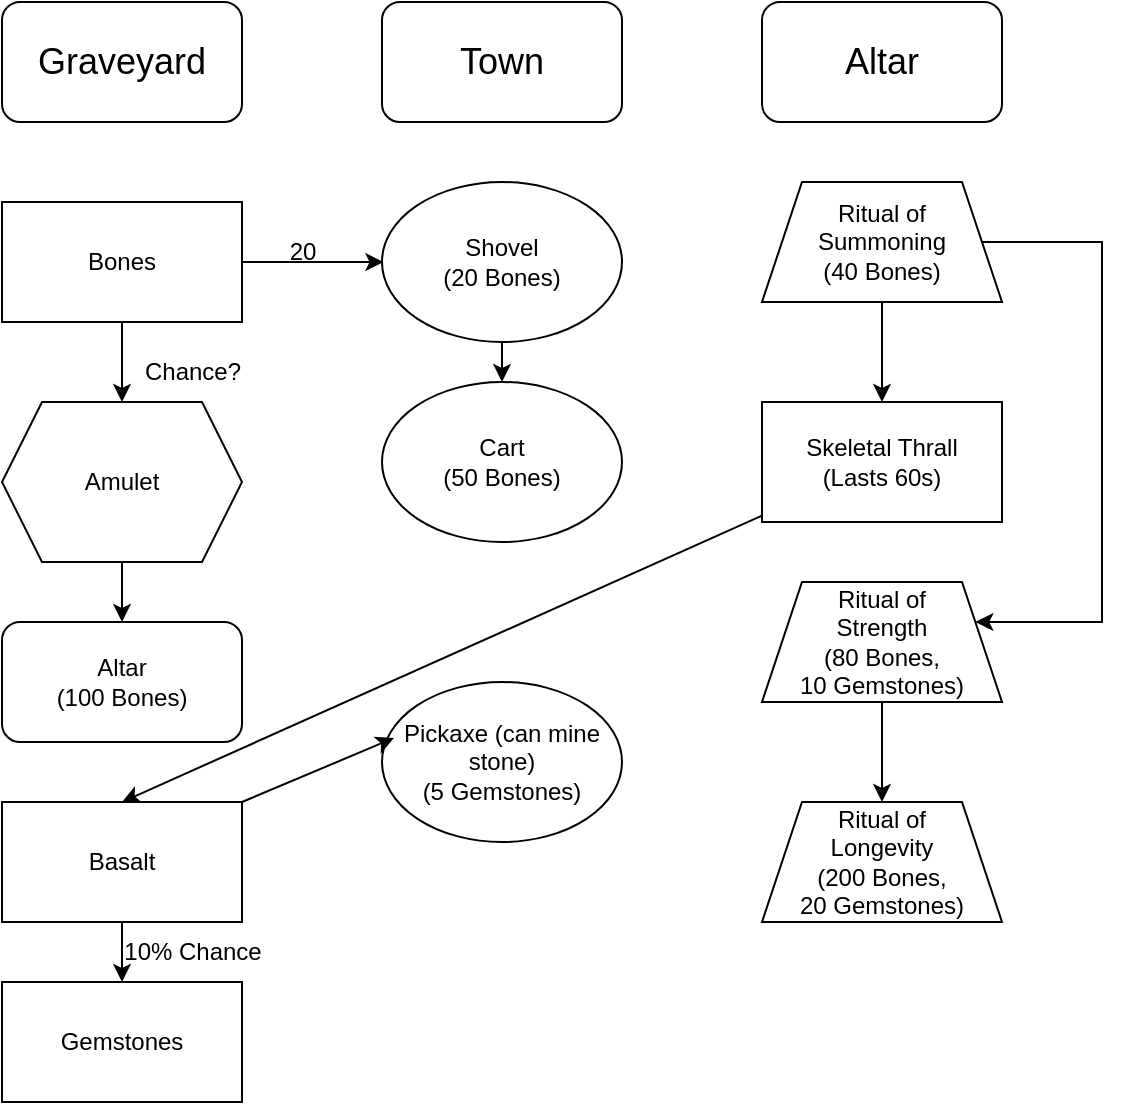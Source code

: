 <mxfile version="21.2.3" type="github">
  <diagram name="Page-1" id="syjAWIGnNoKZ114kDl3m">
    <mxGraphModel dx="1434" dy="796" grid="1" gridSize="10" guides="1" tooltips="1" connect="1" arrows="1" fold="1" page="1" pageScale="1" pageWidth="850" pageHeight="1100" math="0" shadow="0">
      <root>
        <mxCell id="0" />
        <mxCell id="1" parent="0" />
        <mxCell id="dXtrXQo6BJToMfAPv9JH-1" value="Bones" style="rounded=0;whiteSpace=wrap;html=1;" parent="1" vertex="1">
          <mxGeometry x="20" y="110" width="120" height="60" as="geometry" />
        </mxCell>
        <mxCell id="dXtrXQo6BJToMfAPv9JH-2" value="" style="endArrow=classic;html=1;rounded=0;" parent="1" source="dXtrXQo6BJToMfAPv9JH-4" edge="1">
          <mxGeometry width="50" height="50" relative="1" as="geometry">
            <mxPoint x="80" y="220" as="sourcePoint" />
            <mxPoint x="80" y="240.711" as="targetPoint" />
          </mxGeometry>
        </mxCell>
        <mxCell id="dXtrXQo6BJToMfAPv9JH-20" style="edgeStyle=orthogonalEdgeStyle;rounded=0;orthogonalLoop=1;jettySize=auto;html=1;" parent="1" source="dXtrXQo6BJToMfAPv9JH-4" target="dXtrXQo6BJToMfAPv9JH-18" edge="1">
          <mxGeometry relative="1" as="geometry" />
        </mxCell>
        <mxCell id="dXtrXQo6BJToMfAPv9JH-5" value="Shovel&lt;br&gt;(20 Bones)" style="ellipse;whiteSpace=wrap;html=1;" parent="1" vertex="1">
          <mxGeometry x="210" y="100" width="120" height="80" as="geometry" />
        </mxCell>
        <mxCell id="dXtrXQo6BJToMfAPv9JH-6" value="&lt;font style=&quot;font-size: 18px;&quot;&gt;Graveyard&lt;/font&gt;" style="rounded=1;whiteSpace=wrap;html=1;" parent="1" vertex="1">
          <mxGeometry x="20" y="10" width="120" height="60" as="geometry" />
        </mxCell>
        <mxCell id="dXtrXQo6BJToMfAPv9JH-7" value="&lt;font style=&quot;font-size: 18px;&quot;&gt;Town&lt;/font&gt;" style="rounded=1;whiteSpace=wrap;html=1;" parent="1" vertex="1">
          <mxGeometry x="210" y="10" width="120" height="60" as="geometry" />
        </mxCell>
        <mxCell id="dXtrXQo6BJToMfAPv9JH-8" value="Altar" style="rounded=1;whiteSpace=wrap;html=1;fontSize=18;" parent="1" vertex="1">
          <mxGeometry x="400" y="10" width="120" height="60" as="geometry" />
        </mxCell>
        <mxCell id="dXtrXQo6BJToMfAPv9JH-13" value="" style="endArrow=classic;html=1;rounded=0;" parent="1" source="dXtrXQo6BJToMfAPv9JH-1" edge="1">
          <mxGeometry width="50" height="50" relative="1" as="geometry">
            <mxPoint x="140" y="190" as="sourcePoint" />
            <mxPoint x="210.711" y="140" as="targetPoint" />
          </mxGeometry>
        </mxCell>
        <mxCell id="dXtrXQo6BJToMfAPv9JH-14" value="20" style="text;html=1;align=center;verticalAlign=middle;resizable=0;points=[];autosize=1;strokeColor=none;fillColor=none;" parent="1" vertex="1">
          <mxGeometry x="150" y="120" width="40" height="30" as="geometry" />
        </mxCell>
        <mxCell id="dXtrXQo6BJToMfAPv9JH-15" value="" style="endArrow=classic;html=1;rounded=0;verticalAlign=middle;startArrow=none;startFill=0;endFill=1;entryX=0.5;entryY=0;entryDx=0;entryDy=0;" parent="1" source="dXtrXQo6BJToMfAPv9JH-5" edge="1" target="dXtrXQo6BJToMfAPv9JH-16">
          <mxGeometry width="50" height="50" relative="1" as="geometry">
            <mxPoint x="270" y="230" as="sourcePoint" />
            <mxPoint x="270" y="230" as="targetPoint" />
          </mxGeometry>
        </mxCell>
        <mxCell id="dXtrXQo6BJToMfAPv9JH-16" value="Cart&lt;br&gt;(50 Bones)" style="ellipse;whiteSpace=wrap;html=1;" parent="1" vertex="1">
          <mxGeometry x="210" y="200" width="120" height="80" as="geometry" />
        </mxCell>
        <mxCell id="dXtrXQo6BJToMfAPv9JH-17" value="Chance?" style="text;html=1;align=center;verticalAlign=middle;resizable=0;points=[];autosize=1;strokeColor=none;fillColor=none;" parent="1" vertex="1">
          <mxGeometry x="80" y="180" width="70" height="30" as="geometry" />
        </mxCell>
        <mxCell id="dXtrXQo6BJToMfAPv9JH-18" value="Altar&lt;br&gt;(100 Bones)" style="rounded=1;whiteSpace=wrap;html=1;" parent="1" vertex="1">
          <mxGeometry x="20" y="320" width="120" height="60" as="geometry" />
        </mxCell>
        <mxCell id="WLYGhTDEyrQCLLNcTkED-1" value="Ritual of &lt;br&gt;Summoning&lt;br&gt;(40 Bones)" style="shape=trapezoid;perimeter=trapezoidPerimeter;whiteSpace=wrap;html=1;fixedSize=1;" vertex="1" parent="1">
          <mxGeometry x="400" y="100" width="120" height="60" as="geometry" />
        </mxCell>
        <mxCell id="WLYGhTDEyrQCLLNcTkED-2" value="Skeletal Thrall&lt;br&gt;(Lasts 60s)" style="rounded=0;whiteSpace=wrap;html=1;" vertex="1" parent="1">
          <mxGeometry x="400" y="210" width="120" height="60" as="geometry" />
        </mxCell>
        <mxCell id="WLYGhTDEyrQCLLNcTkED-4" value="" style="endArrow=classic;html=1;rounded=0;entryX=0.5;entryY=0;entryDx=0;entryDy=0;" edge="1" parent="1" source="WLYGhTDEyrQCLLNcTkED-1" target="WLYGhTDEyrQCLLNcTkED-2">
          <mxGeometry width="50" height="50" relative="1" as="geometry">
            <mxPoint x="460" y="210" as="sourcePoint" />
            <mxPoint x="460" y="230.711" as="targetPoint" />
          </mxGeometry>
        </mxCell>
        <mxCell id="WLYGhTDEyrQCLLNcTkED-5" value="Basalt" style="rounded=0;whiteSpace=wrap;html=1;" vertex="1" parent="1">
          <mxGeometry x="20" y="410" width="120" height="60" as="geometry" />
        </mxCell>
        <mxCell id="WLYGhTDEyrQCLLNcTkED-7" value="" style="endArrow=classic;html=1;rounded=0;" edge="1" parent="1" source="dXtrXQo6BJToMfAPv9JH-1" target="dXtrXQo6BJToMfAPv9JH-4">
          <mxGeometry width="50" height="50" relative="1" as="geometry">
            <mxPoint x="80" y="170" as="sourcePoint" />
            <mxPoint x="80" y="240.711" as="targetPoint" />
          </mxGeometry>
        </mxCell>
        <mxCell id="dXtrXQo6BJToMfAPv9JH-4" value="Amulet" style="shape=hexagon;perimeter=hexagonPerimeter2;whiteSpace=wrap;html=1;fixedSize=1;" parent="1" vertex="1">
          <mxGeometry x="20" y="210" width="120" height="80" as="geometry" />
        </mxCell>
        <mxCell id="WLYGhTDEyrQCLLNcTkED-9" value="" style="endArrow=classic;html=1;rounded=0;entryX=0.5;entryY=0;entryDx=0;entryDy=0;" edge="1" parent="1" source="WLYGhTDEyrQCLLNcTkED-2" target="WLYGhTDEyrQCLLNcTkED-5">
          <mxGeometry width="50" height="50" relative="1" as="geometry">
            <mxPoint x="460" y="320" as="sourcePoint" />
            <mxPoint x="460" y="340.711" as="targetPoint" />
          </mxGeometry>
        </mxCell>
        <mxCell id="WLYGhTDEyrQCLLNcTkED-10" value="Gemstones" style="rounded=0;whiteSpace=wrap;html=1;" vertex="1" parent="1">
          <mxGeometry x="20" y="500" width="120" height="60" as="geometry" />
        </mxCell>
        <mxCell id="WLYGhTDEyrQCLLNcTkED-12" value="" style="endArrow=classic;html=1;rounded=0;entryX=0.5;entryY=0;entryDx=0;entryDy=0;" edge="1" parent="1" source="WLYGhTDEyrQCLLNcTkED-5" target="WLYGhTDEyrQCLLNcTkED-10">
          <mxGeometry width="50" height="50" relative="1" as="geometry">
            <mxPoint x="80" y="520" as="sourcePoint" />
            <mxPoint x="80" y="490" as="targetPoint" />
          </mxGeometry>
        </mxCell>
        <mxCell id="WLYGhTDEyrQCLLNcTkED-15" value="10% Chance" style="text;html=1;align=center;verticalAlign=middle;resizable=0;points=[];autosize=1;strokeColor=none;fillColor=none;" vertex="1" parent="1">
          <mxGeometry x="70" y="470" width="90" height="30" as="geometry" />
        </mxCell>
        <mxCell id="WLYGhTDEyrQCLLNcTkED-16" value="Pickaxe (can mine stone)&lt;br&gt;(5 Gemstones)" style="ellipse;whiteSpace=wrap;html=1;" vertex="1" parent="1">
          <mxGeometry x="210" y="350" width="120" height="80" as="geometry" />
        </mxCell>
        <mxCell id="WLYGhTDEyrQCLLNcTkED-18" value="" style="endArrow=classic;html=1;rounded=0;entryX=0.05;entryY=0.35;entryDx=0;entryDy=0;entryPerimeter=0;exitX=1;exitY=0;exitDx=0;exitDy=0;" edge="1" parent="1" source="WLYGhTDEyrQCLLNcTkED-5" target="WLYGhTDEyrQCLLNcTkED-16">
          <mxGeometry width="50" height="50" relative="1" as="geometry">
            <mxPoint x="140" y="400" as="sourcePoint" />
            <mxPoint x="210.711" y="350" as="targetPoint" />
          </mxGeometry>
        </mxCell>
        <mxCell id="WLYGhTDEyrQCLLNcTkED-19" value="Ritual of &lt;br&gt;Strength&lt;br&gt;(80 Bones,&lt;br&gt;10 Gemstones)" style="shape=trapezoid;perimeter=trapezoidPerimeter;whiteSpace=wrap;html=1;fixedSize=1;" vertex="1" parent="1">
          <mxGeometry x="400" y="300" width="120" height="60" as="geometry" />
        </mxCell>
        <mxCell id="WLYGhTDEyrQCLLNcTkED-20" value="" style="endArrow=classic;html=1;rounded=0;edgeStyle=orthogonalEdgeStyle;exitX=1;exitY=0.5;exitDx=0;exitDy=0;" edge="1" parent="1" source="WLYGhTDEyrQCLLNcTkED-1" target="WLYGhTDEyrQCLLNcTkED-19">
          <mxGeometry width="50" height="50" relative="1" as="geometry">
            <mxPoint x="520" y="180" as="sourcePoint" />
            <mxPoint x="590.711" y="130" as="targetPoint" />
            <Array as="points">
              <mxPoint x="570" y="130" />
              <mxPoint x="570" y="320" />
            </Array>
          </mxGeometry>
        </mxCell>
        <mxCell id="WLYGhTDEyrQCLLNcTkED-21" value="Ritual of&lt;br&gt;Longevity&lt;br&gt;(200 Bones,&lt;br&gt;20 Gemstones)" style="shape=trapezoid;perimeter=trapezoidPerimeter;whiteSpace=wrap;html=1;fixedSize=1;" vertex="1" parent="1">
          <mxGeometry x="400" y="410" width="120" height="60" as="geometry" />
        </mxCell>
        <mxCell id="WLYGhTDEyrQCLLNcTkED-22" value="" style="endArrow=classic;html=1;rounded=0;" edge="1" parent="1" source="WLYGhTDEyrQCLLNcTkED-19">
          <mxGeometry width="50" height="50" relative="1" as="geometry">
            <mxPoint x="460" y="410" as="sourcePoint" />
            <mxPoint x="460" y="410" as="targetPoint" />
          </mxGeometry>
        </mxCell>
      </root>
    </mxGraphModel>
  </diagram>
</mxfile>
